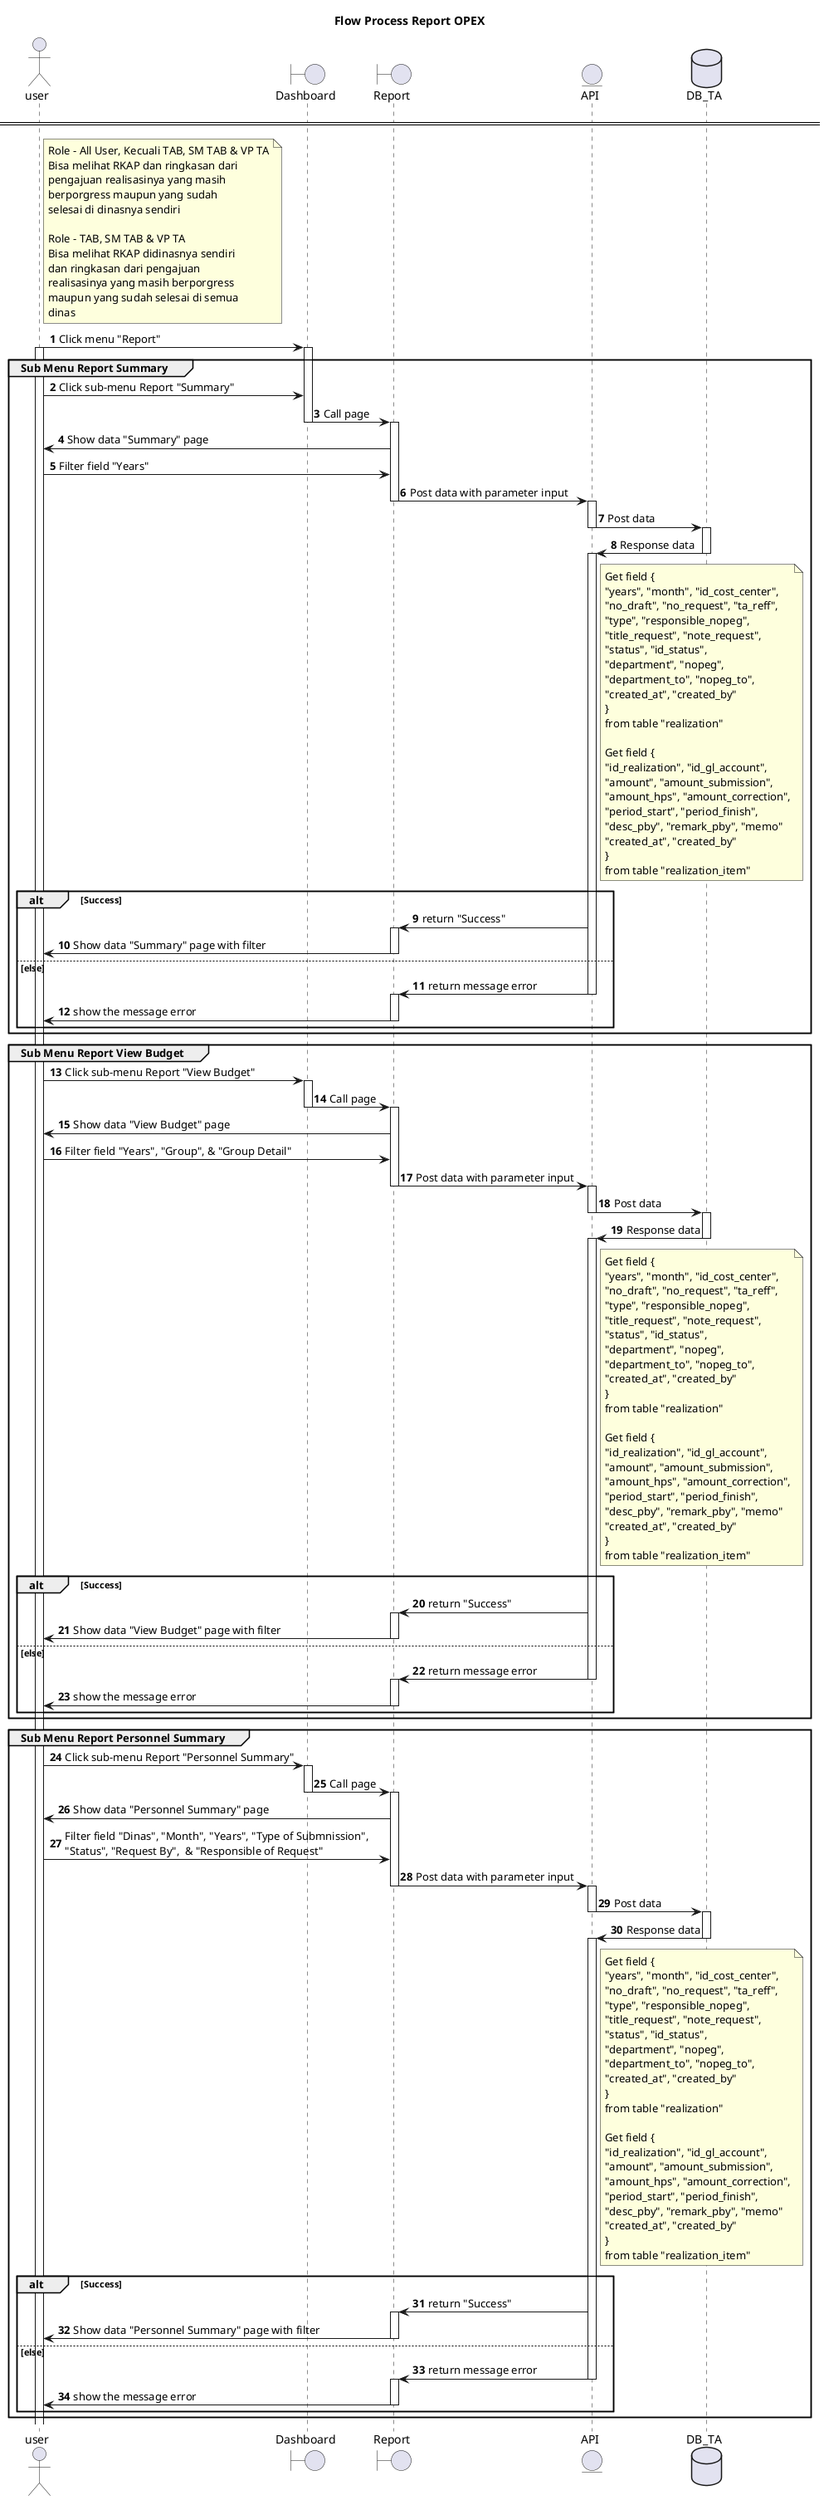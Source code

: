 @startuml TA
title "Flow Process Report OPEX"

actor user
boundary "Dashboard" as dashboard
boundary "Report" as report
entity "API" as api
database "DB_TA" as DB_TA

autonumber

====


note right of user
    Role - All User, Kecuali TAB, SM TAB & VP TA
    Bisa melihat RKAP dan ringkasan dari
    pengajuan realisasinya yang masih
    berporgress maupun yang sudah
    selesai di dinasnya sendiri

    Role - TAB, SM TAB & VP TA
    Bisa melihat RKAP didinasnya sendiri
    dan ringkasan dari pengajuan
    realisasinya yang masih berporgress
    maupun yang sudah selesai di semua
    dinas
endnote
user -> dashboard : Click menu "Report"
activate user
activate dashboard
group Sub Menu Report Summary
    user -> dashboard : Click sub-menu Report "Summary"
    dashboard -> report : Call page
    deactivate dashboard
    activate report
    report -> user : Show data "Summary" page
    user -> report : Filter field "Years"
    report -> api : Post data with parameter input
    deactivate report
    activate api
    api -> DB_TA : Post data
    deactivate api
    activate DB_TA
    DB_TA -> api : Response data
    note right of api
        Get field {
        "years", "month", "id_cost_center",
        "no_draft", "no_request", "ta_reff",
        "type", "responsible_nopeg",
        "title_request", "note_request",
        "status", "id_status",
        "department", "nopeg",
        "department_to", "nopeg_to",
        "created_at", "created_by"
        }
        from table "realization"

        Get field {
        "id_realization", "id_gl_account",
        "amount", "amount_submission",
        "amount_hps", "amount_correction",
        "period_start", "period_finish",
        "desc_pby", "remark_pby", "memo"
        "created_at", "created_by"
        }
        from table "realization_item"
    endnote
    deactivate DB_TA
    activate api
    alt Success
        report  <- api : return "Success"
        activate report
        user <- report  : Show data "Summary" page with filter
        deactivate report
    else else
        report  <- api : return message error
        deactivate api
        activate report
        user <- report  : show the message error
        deactivate report
    end
end
group Sub Menu Report View Budget
    user -> dashboard : Click sub-menu Report "View Budget"
    activate dashboard
    dashboard -> report : Call page
    deactivate dashboard
    activate report
    report -> user : Show data "View Budget" page
    user -> report : Filter field "Years", "Group", & "Group Detail"
    report -> api : Post data with parameter input
    deactivate report
    activate api
    api -> DB_TA : Post data
    deactivate api
    activate DB_TA
    DB_TA -> api : Response data
    note right of api
        Get field {
        "years", "month", "id_cost_center",
        "no_draft", "no_request", "ta_reff",
        "type", "responsible_nopeg",
        "title_request", "note_request",
        "status", "id_status",
        "department", "nopeg",
        "department_to", "nopeg_to",
        "created_at", "created_by"
        }
        from table "realization"

        Get field {
        "id_realization", "id_gl_account",
        "amount", "amount_submission",
        "amount_hps", "amount_correction",
        "period_start", "period_finish",
        "desc_pby", "remark_pby", "memo"
        "created_at", "created_by"
        }
        from table "realization_item"
    endnote
    deactivate DB_TA
    activate api
    alt Success
        report  <- api : return "Success"
        activate report
        user <- report  : Show data "View Budget" page with filter
        deactivate report
    else else
        report  <- api : return message error
        deactivate api
        activate report
        user <- report  : show the message error
        deactivate report
    end
end
group Sub Menu Report Personnel Summary
    user -> dashboard : Click sub-menu Report "Personnel Summary"
    activate dashboard
    dashboard -> report : Call page
    deactivate dashboard
    activate report
    report -> user : Show data "Personnel Summary" page
    user -> report : Filter field "Dinas", "Month", "Years", "Type of Submnission", \n"Status", "Request By",  & "Responsible of Request"
    report -> api : Post data with parameter input
    deactivate report
    activate api
    api -> DB_TA : Post data
    deactivate api
    activate DB_TA
    DB_TA -> api : Response data
    note right of api
        Get field {
        "years", "month", "id_cost_center",
        "no_draft", "no_request", "ta_reff",
        "type", "responsible_nopeg",
        "title_request", "note_request",
        "status", "id_status",
        "department", "nopeg",
        "department_to", "nopeg_to",
        "created_at", "created_by"
        }
        from table "realization"

        Get field {
        "id_realization", "id_gl_account",
        "amount", "amount_submission",
        "amount_hps", "amount_correction",
        "period_start", "period_finish",
        "desc_pby", "remark_pby", "memo"
        "created_at", "created_by"
        }
        from table "realization_item"
    endnote
    deactivate DB_TA
    activate api
    alt Success
        report  <- api : return "Success"
        activate report
        user <- report  : Show data "Personnel Summary" page with filter
        deactivate report
    else else
        report  <- api : return message error
        deactivate api
        activate report
        user <- report  : show the message error
        deactivate report
    end
end


@enduml